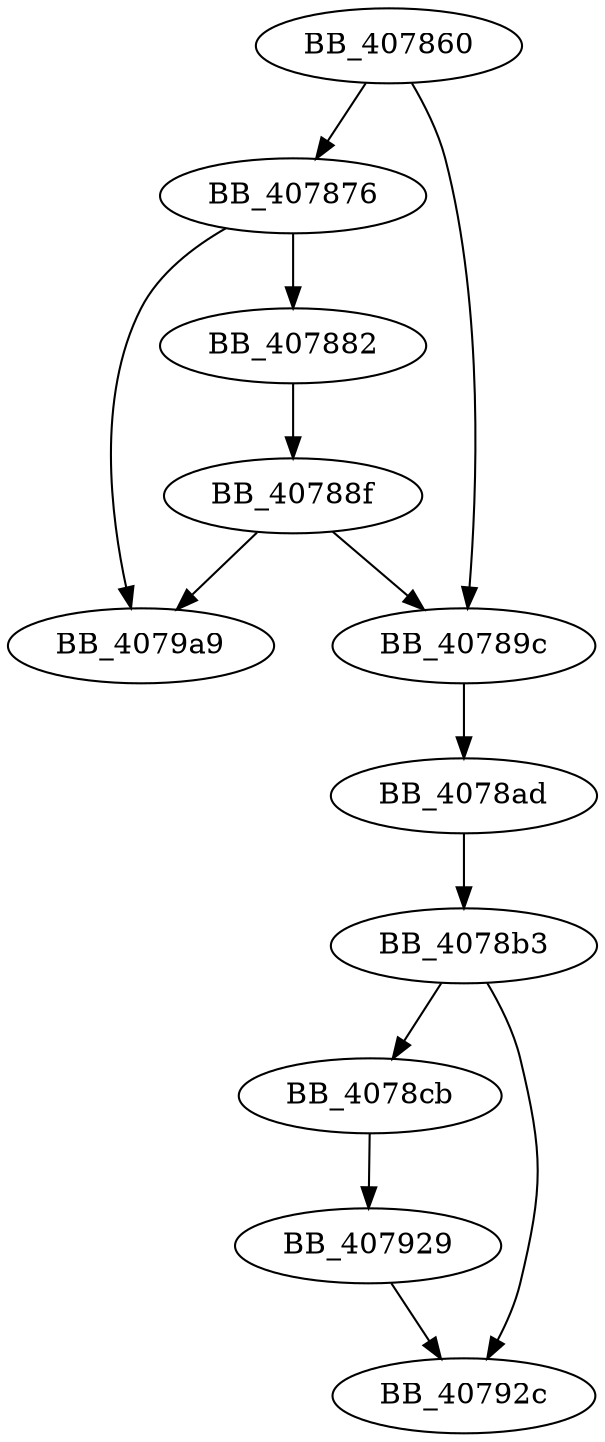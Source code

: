 DiGraph sub_407860{
BB_407860->BB_407876
BB_407860->BB_40789c
BB_407876->BB_407882
BB_407876->BB_4079a9
BB_407882->BB_40788f
BB_40788f->BB_40789c
BB_40788f->BB_4079a9
BB_40789c->BB_4078ad
BB_4078ad->BB_4078b3
BB_4078b3->BB_4078cb
BB_4078b3->BB_40792c
BB_4078cb->BB_407929
BB_407929->BB_40792c
}
